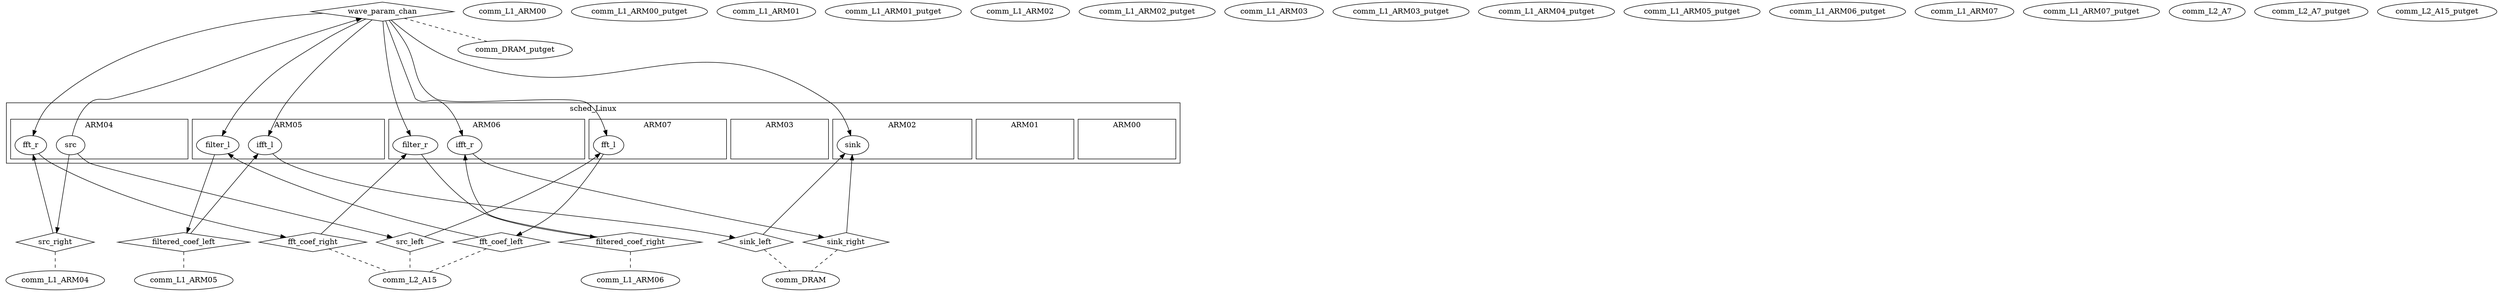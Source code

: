 digraph G {
subgraph cluster_scheduler_sched_Linux {
label=sched_Linux;
subgraph cluster_processor_ARM00 {
label=ARM00;
dummy_ARM00 [style=invis];
}

subgraph cluster_processor_ARM01 {
label=ARM01;
dummy_ARM01 [style=invis];
}

subgraph cluster_processor_ARM02 {
label=ARM02;
dummy_ARM02 [style=invis];
process_sink [label=sink];
}

subgraph cluster_processor_ARM03 {
label=ARM03;
dummy_ARM03 [style=invis];
}

subgraph cluster_processor_ARM04 {
label=ARM04;
dummy_ARM04 [style=invis];
process_src [label=src];
process_fft_r [label=fft_r];
}

subgraph cluster_processor_ARM05 {
label=ARM05;
dummy_ARM05 [style=invis];
process_filter_l [label=filter_l];
process_ifft_l [label=ifft_l];
}

subgraph cluster_processor_ARM06 {
label=ARM06;
dummy_ARM06 [style=invis];
process_filter_r [label=filter_r];
process_ifft_r [label=ifft_r];
}

subgraph cluster_processor_ARM07 {
label=ARM07;
dummy_ARM07 [style=invis];
process_fft_l [label=fft_l];
}

}

primitive_comm_L1_ARM00 [label=comm_L1_ARM00];
primitive_comm_L1_ARM00_putget [label=comm_L1_ARM00_putget];
primitive_comm_L1_ARM01 [label=comm_L1_ARM01];
primitive_comm_L1_ARM01_putget [label=comm_L1_ARM01_putget];
primitive_comm_L1_ARM02 [label=comm_L1_ARM02];
primitive_comm_L1_ARM02_putget [label=comm_L1_ARM02_putget];
primitive_comm_L1_ARM03 [label=comm_L1_ARM03];
primitive_comm_L1_ARM03_putget [label=comm_L1_ARM03_putget];
primitive_comm_L1_ARM04 [label=comm_L1_ARM04];
primitive_comm_L1_ARM04_putget [label=comm_L1_ARM04_putget];
primitive_comm_L1_ARM05 [label=comm_L1_ARM05];
primitive_comm_L1_ARM05_putget [label=comm_L1_ARM05_putget];
primitive_comm_L1_ARM06 [label=comm_L1_ARM06];
primitive_comm_L1_ARM06_putget [label=comm_L1_ARM06_putget];
primitive_comm_L1_ARM07 [label=comm_L1_ARM07];
primitive_comm_L1_ARM07_putget [label=comm_L1_ARM07_putget];
primitive_comm_L2_A7 [label=comm_L2_A7];
primitive_comm_L2_A7_putget [label=comm_L2_A7_putget];
primitive_comm_L2_A15 [label=comm_L2_A15];
primitive_comm_L2_A15_putget [label=comm_L2_A15_putget];
primitive_comm_DRAM [label=comm_DRAM];
primitive_comm_DRAM_putget [label=comm_DRAM_putget];
channel_wave_param_chan [label=wave_param_chan, shape=diamond];
process_src -> channel_wave_param_chan  [minlen=4];
channel_wave_param_chan -> process_fft_l  [minlen=4];
channel_wave_param_chan -> process_filter_l  [minlen=4];
channel_wave_param_chan -> process_ifft_l  [minlen=4];
channel_wave_param_chan -> process_fft_r  [minlen=4];
channel_wave_param_chan -> process_filter_r  [minlen=4];
channel_wave_param_chan -> process_ifft_r  [minlen=4];
channel_wave_param_chan -> process_sink  [minlen=4];
channel_wave_param_chan -> primitive_comm_DRAM_putget  [arrowhead=none, style=dashed];
channel_src_left [label=src_left, shape=diamond];
process_src -> channel_src_left  [minlen=4];
channel_src_left -> process_fft_l  [minlen=4];
channel_src_left -> primitive_comm_L2_A15  [arrowhead=none, style=dashed];
channel_fft_coef_left [label=fft_coef_left, shape=diamond];
process_fft_l -> channel_fft_coef_left  [minlen=4];
channel_fft_coef_left -> process_filter_l  [minlen=4];
channel_fft_coef_left -> primitive_comm_L2_A15  [arrowhead=none, style=dashed];
channel_filtered_coef_left [label=filtered_coef_left, shape=diamond];
process_filter_l -> channel_filtered_coef_left  [minlen=4];
channel_filtered_coef_left -> process_ifft_l  [minlen=4];
channel_filtered_coef_left -> primitive_comm_L1_ARM05  [arrowhead=none, style=dashed];
channel_sink_left [label=sink_left, shape=diamond];
process_ifft_l -> channel_sink_left  [minlen=4];
channel_sink_left -> process_sink  [minlen=4];
channel_sink_left -> primitive_comm_DRAM  [arrowhead=none, style=dashed];
channel_src_right [label=src_right, shape=diamond];
process_src -> channel_src_right  [minlen=4];
channel_src_right -> process_fft_r  [minlen=4];
channel_src_right -> primitive_comm_L1_ARM04  [arrowhead=none, style=dashed];
channel_fft_coef_right [label=fft_coef_right, shape=diamond];
process_fft_r -> channel_fft_coef_right  [minlen=4];
channel_fft_coef_right -> process_filter_r  [minlen=4];
channel_fft_coef_right -> primitive_comm_L2_A15  [arrowhead=none, style=dashed];
channel_filtered_coef_right [label=filtered_coef_right, shape=diamond];
process_filter_r -> channel_filtered_coef_right  [minlen=4];
channel_filtered_coef_right -> process_ifft_r  [minlen=4];
channel_filtered_coef_right -> primitive_comm_L1_ARM06  [arrowhead=none, style=dashed];
channel_sink_right [label=sink_right, shape=diamond];
process_ifft_r -> channel_sink_right  [minlen=4];
channel_sink_right -> process_sink  [minlen=4];
channel_sink_right -> primitive_comm_DRAM  [arrowhead=none, style=dashed];
}
